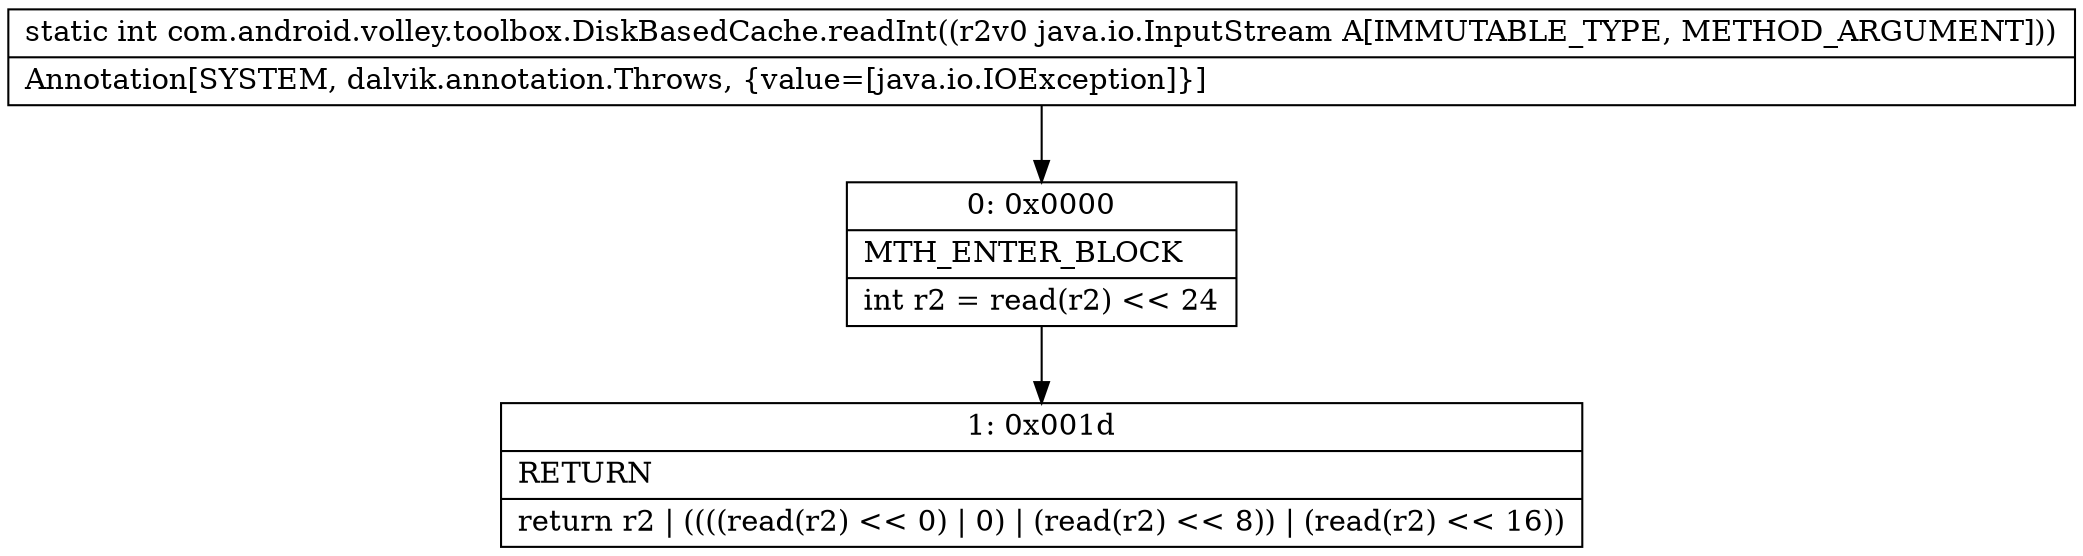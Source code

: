 digraph "CFG forcom.android.volley.toolbox.DiskBasedCache.readInt(Ljava\/io\/InputStream;)I" {
Node_0 [shape=record,label="{0\:\ 0x0000|MTH_ENTER_BLOCK\l|int r2 = read(r2) \<\< 24\l}"];
Node_1 [shape=record,label="{1\:\ 0x001d|RETURN\l|return r2 \| ((((read(r2) \<\< 0) \| 0) \| (read(r2) \<\< 8)) \| (read(r2) \<\< 16))\l}"];
MethodNode[shape=record,label="{static int com.android.volley.toolbox.DiskBasedCache.readInt((r2v0 java.io.InputStream A[IMMUTABLE_TYPE, METHOD_ARGUMENT]))  | Annotation[SYSTEM, dalvik.annotation.Throws, \{value=[java.io.IOException]\}]\l}"];
MethodNode -> Node_0;
Node_0 -> Node_1;
}

